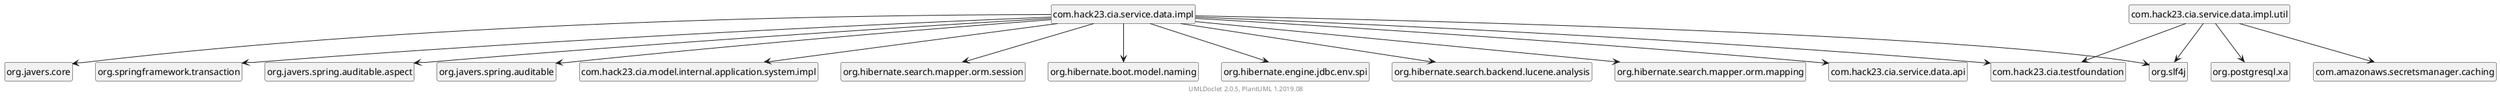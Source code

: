 @startuml
    set namespaceSeparator none
    hide circle
    hide empty fields
    hide empty methods

    com.hack23.cia.service.data.impl --> com.hack23.cia.service.data.api
    com.hack23.cia.service.data.impl --> org.javers.core
    com.hack23.cia.service.data.impl --> org.springframework.transaction
    com.hack23.cia.service.data.impl --> org.javers.spring.auditable.aspect
    com.hack23.cia.service.data.impl --> org.javers.spring.auditable
    com.hack23.cia.service.data.impl --> com.hack23.cia.model.internal.application.system.impl
    com.hack23.cia.service.data.impl --> org.hibernate.search.mapper.orm.session
    com.hack23.cia.service.data.impl --> org.slf4j
    com.hack23.cia.service.data.impl --> org.hibernate.boot.model.naming
    com.hack23.cia.service.data.impl --> org.hibernate.engine.jdbc.env.spi
    com.hack23.cia.service.data.impl --> org.hibernate.search.backend.lucene.analysis
    com.hack23.cia.service.data.impl --> org.hibernate.search.mapper.orm.mapping
    com.hack23.cia.service.data.impl --> com.hack23.cia.testfoundation
    com.hack23.cia.service.data.impl.util --> org.slf4j
    com.hack23.cia.service.data.impl.util --> com.amazonaws.secretsmanager.caching
    com.hack23.cia.service.data.impl.util --> org.postgresql.xa
    com.hack23.cia.service.data.impl.util --> com.hack23.cia.testfoundation

    ' Package links
    class "com.hack23.cia.service.data.impl" [[com/hack23/cia/service/data/impl/package-summary.html]] {
    }
    class "com.hack23.cia.service.data.impl.util" [[com/hack23/cia/service/data/impl/util/package-summary.html]] {
    }

    center footer UMLDoclet 2.0.5, PlantUML 1.2019.08
@enduml
